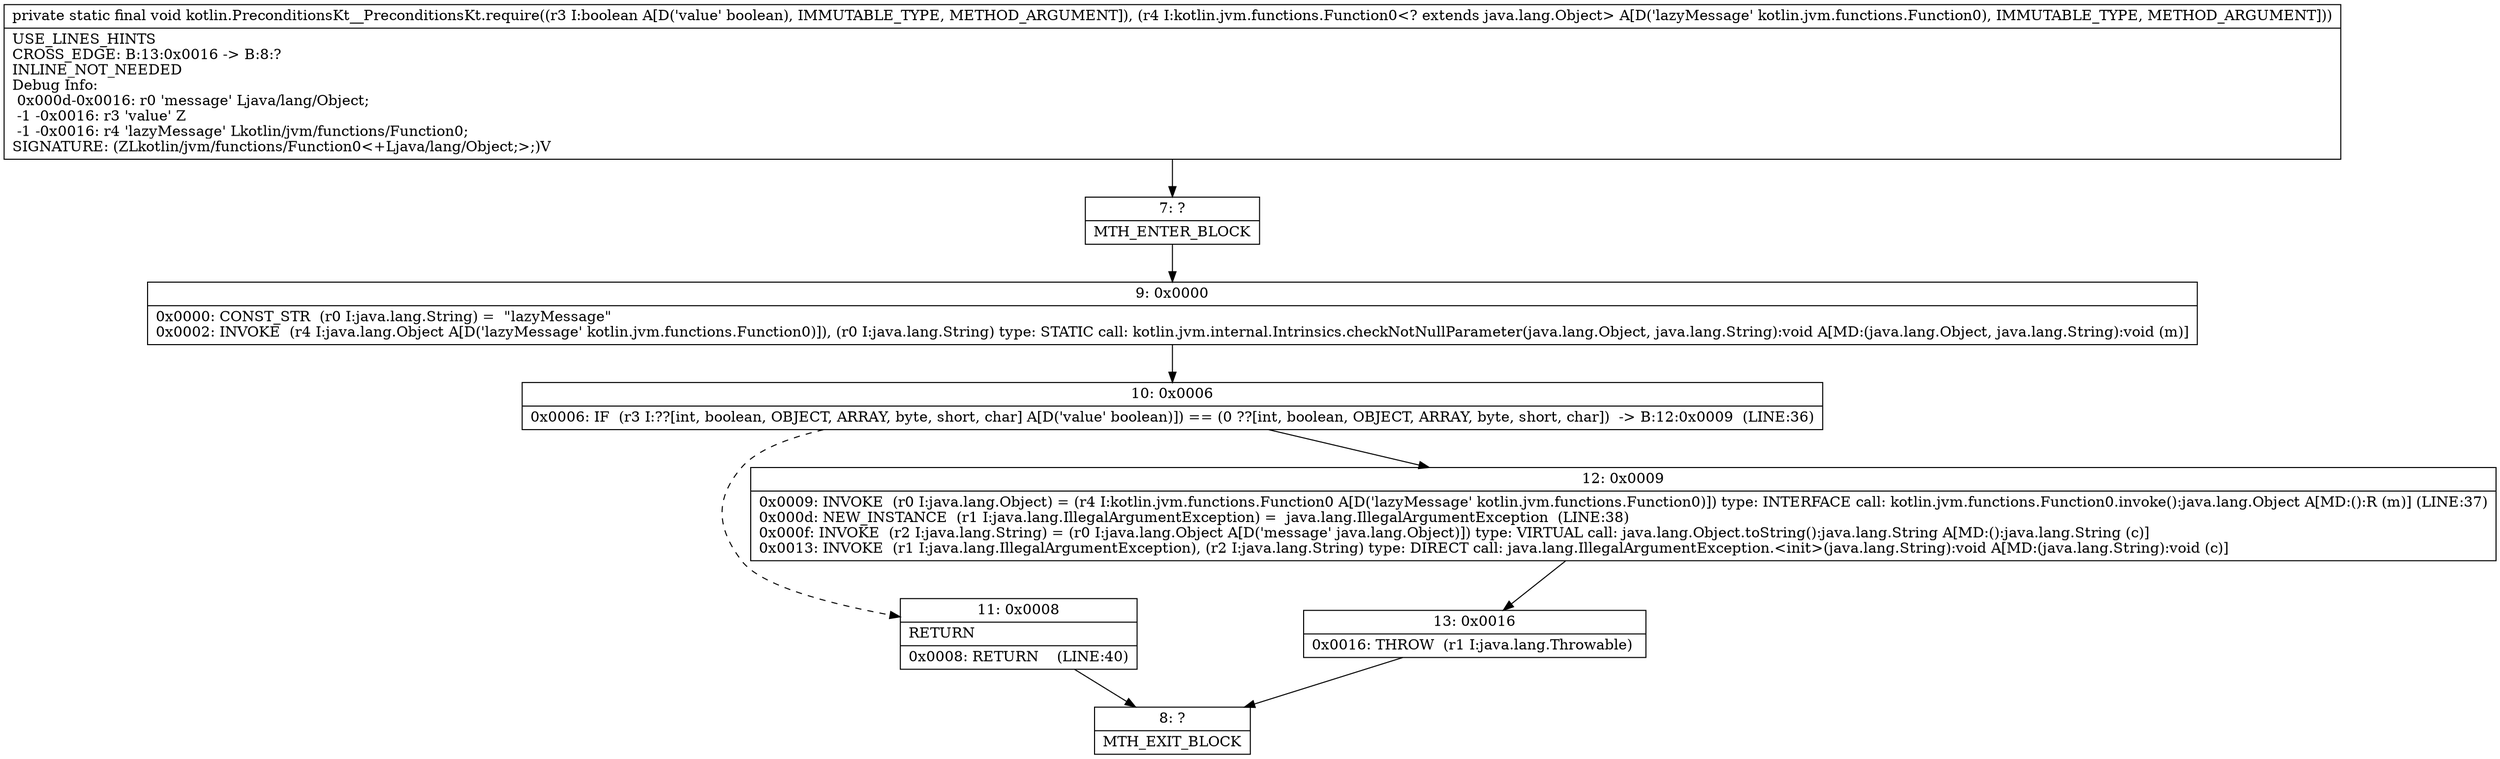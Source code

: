 digraph "CFG forkotlin.PreconditionsKt__PreconditionsKt.require(ZLkotlin\/jvm\/functions\/Function0;)V" {
Node_7 [shape=record,label="{7\:\ ?|MTH_ENTER_BLOCK\l}"];
Node_9 [shape=record,label="{9\:\ 0x0000|0x0000: CONST_STR  (r0 I:java.lang.String) =  \"lazyMessage\" \l0x0002: INVOKE  (r4 I:java.lang.Object A[D('lazyMessage' kotlin.jvm.functions.Function0)]), (r0 I:java.lang.String) type: STATIC call: kotlin.jvm.internal.Intrinsics.checkNotNullParameter(java.lang.Object, java.lang.String):void A[MD:(java.lang.Object, java.lang.String):void (m)]\l}"];
Node_10 [shape=record,label="{10\:\ 0x0006|0x0006: IF  (r3 I:??[int, boolean, OBJECT, ARRAY, byte, short, char] A[D('value' boolean)]) == (0 ??[int, boolean, OBJECT, ARRAY, byte, short, char])  \-\> B:12:0x0009  (LINE:36)\l}"];
Node_11 [shape=record,label="{11\:\ 0x0008|RETURN\l|0x0008: RETURN    (LINE:40)\l}"];
Node_8 [shape=record,label="{8\:\ ?|MTH_EXIT_BLOCK\l}"];
Node_12 [shape=record,label="{12\:\ 0x0009|0x0009: INVOKE  (r0 I:java.lang.Object) = (r4 I:kotlin.jvm.functions.Function0 A[D('lazyMessage' kotlin.jvm.functions.Function0)]) type: INTERFACE call: kotlin.jvm.functions.Function0.invoke():java.lang.Object A[MD:():R (m)] (LINE:37)\l0x000d: NEW_INSTANCE  (r1 I:java.lang.IllegalArgumentException) =  java.lang.IllegalArgumentException  (LINE:38)\l0x000f: INVOKE  (r2 I:java.lang.String) = (r0 I:java.lang.Object A[D('message' java.lang.Object)]) type: VIRTUAL call: java.lang.Object.toString():java.lang.String A[MD:():java.lang.String (c)]\l0x0013: INVOKE  (r1 I:java.lang.IllegalArgumentException), (r2 I:java.lang.String) type: DIRECT call: java.lang.IllegalArgumentException.\<init\>(java.lang.String):void A[MD:(java.lang.String):void (c)]\l}"];
Node_13 [shape=record,label="{13\:\ 0x0016|0x0016: THROW  (r1 I:java.lang.Throwable) \l}"];
MethodNode[shape=record,label="{private static final void kotlin.PreconditionsKt__PreconditionsKt.require((r3 I:boolean A[D('value' boolean), IMMUTABLE_TYPE, METHOD_ARGUMENT]), (r4 I:kotlin.jvm.functions.Function0\<? extends java.lang.Object\> A[D('lazyMessage' kotlin.jvm.functions.Function0), IMMUTABLE_TYPE, METHOD_ARGUMENT]))  | USE_LINES_HINTS\lCROSS_EDGE: B:13:0x0016 \-\> B:8:?\lINLINE_NOT_NEEDED\lDebug Info:\l  0x000d\-0x0016: r0 'message' Ljava\/lang\/Object;\l  \-1 \-0x0016: r3 'value' Z\l  \-1 \-0x0016: r4 'lazyMessage' Lkotlin\/jvm\/functions\/Function0;\lSIGNATURE: (ZLkotlin\/jvm\/functions\/Function0\<+Ljava\/lang\/Object;\>;)V\l}"];
MethodNode -> Node_7;Node_7 -> Node_9;
Node_9 -> Node_10;
Node_10 -> Node_11[style=dashed];
Node_10 -> Node_12;
Node_11 -> Node_8;
Node_12 -> Node_13;
Node_13 -> Node_8;
}


